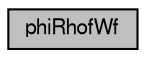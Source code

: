 digraph G
{
  bgcolor="transparent";
  edge [fontname="FreeSans",fontsize="10",labelfontname="FreeSans",labelfontsize="10"];
  node [fontname="FreeSans",fontsize="10",shape=record];
  rankdir=LR;
  Node1 [label="phiRhofWf",height=0.2,width=0.4,color="black", fillcolor="grey75", style="filled" fontcolor="black"];
}
